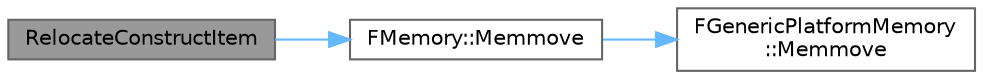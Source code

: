 digraph "RelocateConstructItem"
{
 // INTERACTIVE_SVG=YES
 // LATEX_PDF_SIZE
  bgcolor="transparent";
  edge [fontname=Helvetica,fontsize=10,labelfontname=Helvetica,labelfontsize=10];
  node [fontname=Helvetica,fontsize=10,shape=box,height=0.2,width=0.4];
  rankdir="LR";
  Node1 [id="Node000001",label="RelocateConstructItem",height=0.2,width=0.4,color="gray40", fillcolor="grey60", style="filled", fontcolor="black",tooltip="Relocates a single items to a new memory location as a new type."];
  Node1 -> Node2 [id="edge1_Node000001_Node000002",color="steelblue1",style="solid",tooltip=" "];
  Node2 [id="Node000002",label="FMemory::Memmove",height=0.2,width=0.4,color="grey40", fillcolor="white", style="filled",URL="$de/d4a/structFMemory.html#a79d3be0945272bfb7e90a7f627c417e4",tooltip=" "];
  Node2 -> Node3 [id="edge2_Node000002_Node000003",color="steelblue1",style="solid",tooltip=" "];
  Node3 [id="Node000003",label="FGenericPlatformMemory\l::Memmove",height=0.2,width=0.4,color="grey40", fillcolor="white", style="filled",URL="$d3/dfd/structFGenericPlatformMemory.html#a6764c99e53febebbd69236190a4675bd",tooltip="Copies count bytes of characters from Src to Dest."];
}
